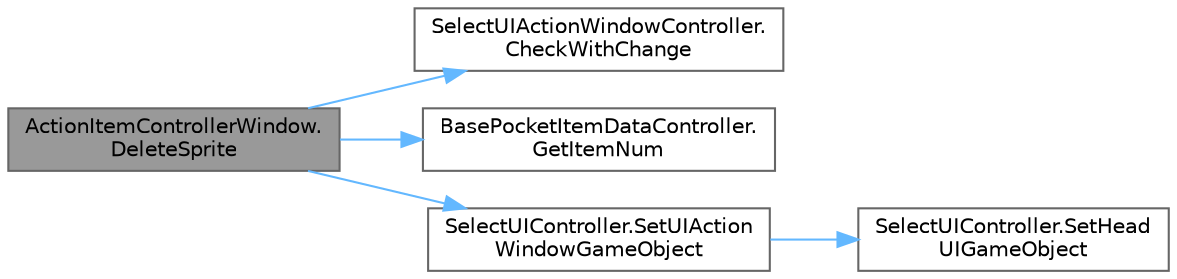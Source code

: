 digraph "ActionItemControllerWindow.DeleteSprite"
{
 // LATEX_PDF_SIZE
  bgcolor="transparent";
  edge [fontname=Helvetica,fontsize=10,labelfontname=Helvetica,labelfontsize=10];
  node [fontname=Helvetica,fontsize=10,shape=box,height=0.2,width=0.4];
  rankdir="LR";
  Node1 [id="Node000001",label="ActionItemControllerWindow.\lDeleteSprite",height=0.2,width=0.4,color="gray40", fillcolor="grey60", style="filled", fontcolor="black",tooltip=" "];
  Node1 -> Node2 [id="edge5_Node000001_Node000002",color="steelblue1",style="solid",tooltip=" "];
  Node2 [id="Node000002",label="SelectUIActionWindowController.\lCheckWithChange",height=0.2,width=0.4,color="grey40", fillcolor="white", style="filled",URL="$class_select_u_i_action_window_controller.html#acc79e17c9a67be573bec06b6425d7f3b",tooltip=" "];
  Node1 -> Node3 [id="edge6_Node000001_Node000003",color="steelblue1",style="solid",tooltip=" "];
  Node3 [id="Node000003",label="BasePocketItemDataController.\lGetItemNum",height=0.2,width=0.4,color="grey40", fillcolor="white", style="filled",URL="$class_base_pocket_item_data_controller.html#abbc406febf6d70e5653180c5343f7087",tooltip="引数IDのアイテム所持数を取得するメソッド"];
  Node1 -> Node4 [id="edge7_Node000001_Node000004",color="steelblue1",style="solid",tooltip=" "];
  Node4 [id="Node000004",label="SelectUIController.SetUIAction\lWindowGameObject",height=0.2,width=0.4,color="grey40", fillcolor="white", style="filled",URL="$class_select_u_i_controller.html#a9617b52116948b9c348e1a53299f5c3b",tooltip=" "];
  Node4 -> Node5 [id="edge8_Node000004_Node000005",color="steelblue1",style="solid",tooltip=" "];
  Node5 [id="Node000005",label="SelectUIController.SetHead\lUIGameObject",height=0.2,width=0.4,color="grey40", fillcolor="white", style="filled",URL="$class_select_u_i_controller.html#a184fef57f010ec540df0384faaba8f1a",tooltip=" "];
}
